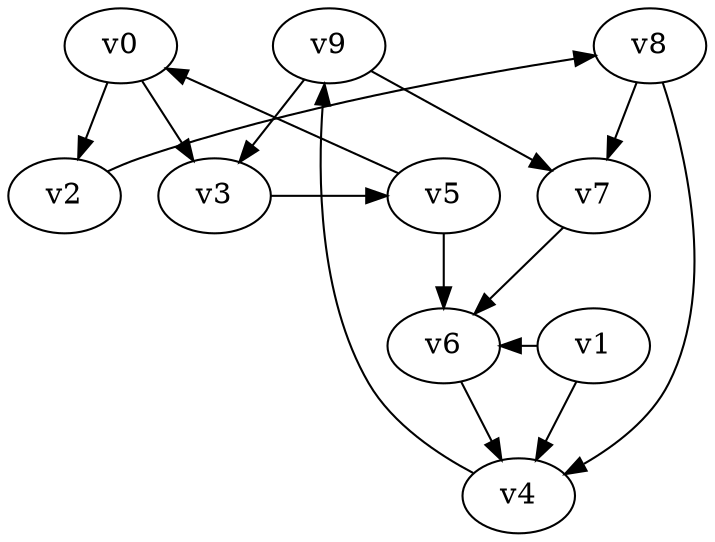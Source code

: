 // Benchmark game 13 - 10 vertices
// time_bound: 8
// targets: v8
digraph G {
    v0 [name="v0", player=0];
    v1 [name="v1", player=1];
    v2 [name="v2", player=0];
    v3 [name="v3", player=0];
    v4 [name="v4", player=1];
    v5 [name="v5", player=1];
    v6 [name="v6", player=1];
    v7 [name="v7", player=1];
    v8 [name="v8", player=0, target=1];
    v9 [name="v9", player=0];

    v0 -> v2;
    v1 -> v6 [constraint="t mod 2 == 0"];
    v2 -> v8 [constraint="t < 12"];
    v3 -> v5 [constraint="t < 10"];
    v4 -> v9;
    v5 -> v0 [constraint="t mod 2 == 0"];
    v6 -> v4;
    v7 -> v6;
    v8 -> v7;
    v9 -> v3;
    v5 -> v6;
    v1 -> v4;
    v9 -> v7;
    v8 -> v4;
    v0 -> v3;
}

